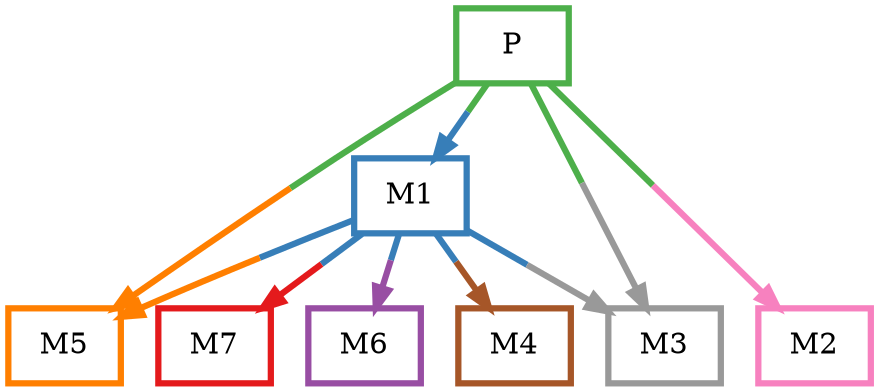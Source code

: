 digraph barS {
	{
		rank=same
	0 [shape=box,penwidth=3,colorscheme=set19,color=3,label="P"]
	}
	{
		rank=same
		7 [shape=box,penwidth=3,colorscheme=set19,color=1,label="M7"]
		6 [shape=box,penwidth=3,colorscheme=set19,color=4,label="M6"]
		5 [shape=box,penwidth=3,colorscheme=set19,color=5,label="M5"]
		4 [shape=box,penwidth=3,colorscheme=set19,color=7,label="M4"]
		3 [shape=box,penwidth=3,colorscheme=set19,color=9,label="M3"]
		2 [shape=box,penwidth=3,colorscheme=set19,color=8,label="M2"]
	}
	1 [shape=box,penwidth=3,colorscheme=set19,color=2,label="M1"]
	1 -> 7 [penwidth=3,colorscheme=set19,color="2;0.5:1"]
	1 -> 3 [penwidth=3,colorscheme=set19,color="2;0.5:9"]
	1 -> 5 [penwidth=3,colorscheme=set19,color="2;0.5:5"]
	1 -> 4 [penwidth=3,colorscheme=set19,color="2;0.5:7"]
	1 -> 6 [penwidth=3,colorscheme=set19,color="2;0.5:4"]
	0 -> 5 [penwidth=3,colorscheme=set19,color="3;0.5:5"]
	0 -> 2 [penwidth=3,colorscheme=set19,color="3;0.5:8"]
	0 -> 3 [penwidth=3,colorscheme=set19,color="3;0.5:9"]
	0 -> 1 [penwidth=3,colorscheme=set19,color="3;0.5:2"]
}

